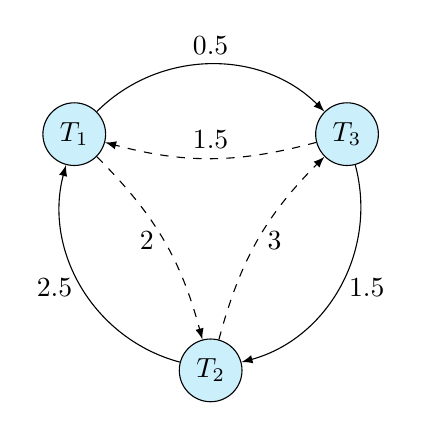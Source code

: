 \begin{tikzpicture}
\def \radius {2cm}

\node[draw, circle, fill=cyan!20] at ({30}:\radius) (n1) {$T_3$};
\node[draw, circle, fill=cyan!20] at ({150}:\radius) (n2) {$T_1$};
\node[draw, circle, fill=cyan!20] at ({270}:\radius) (n3) {$T_2$};

\path[->, >=latex] (n2) edge [bend left=45] node[above]{0.5} (n1);
\path[->, >=latex] (n3) edge [bend left=45] node[left]{2.5} (n2);
\path[->, >=latex] (n1) edge [bend left=45] node[right]{1.5} (n3);

\path[dashed, ->, >=latex] (n1) edge [bend left=15] node[above]{1.5} (n2);
\path[dashed, ->, >=latex] (n2) edge [bend left=15] node[left]{2} (n3);
\path[dashed, ->, >=latex] (n3) edge [bend left=15] node[right]{3} (n1);

\end{tikzpicture}
